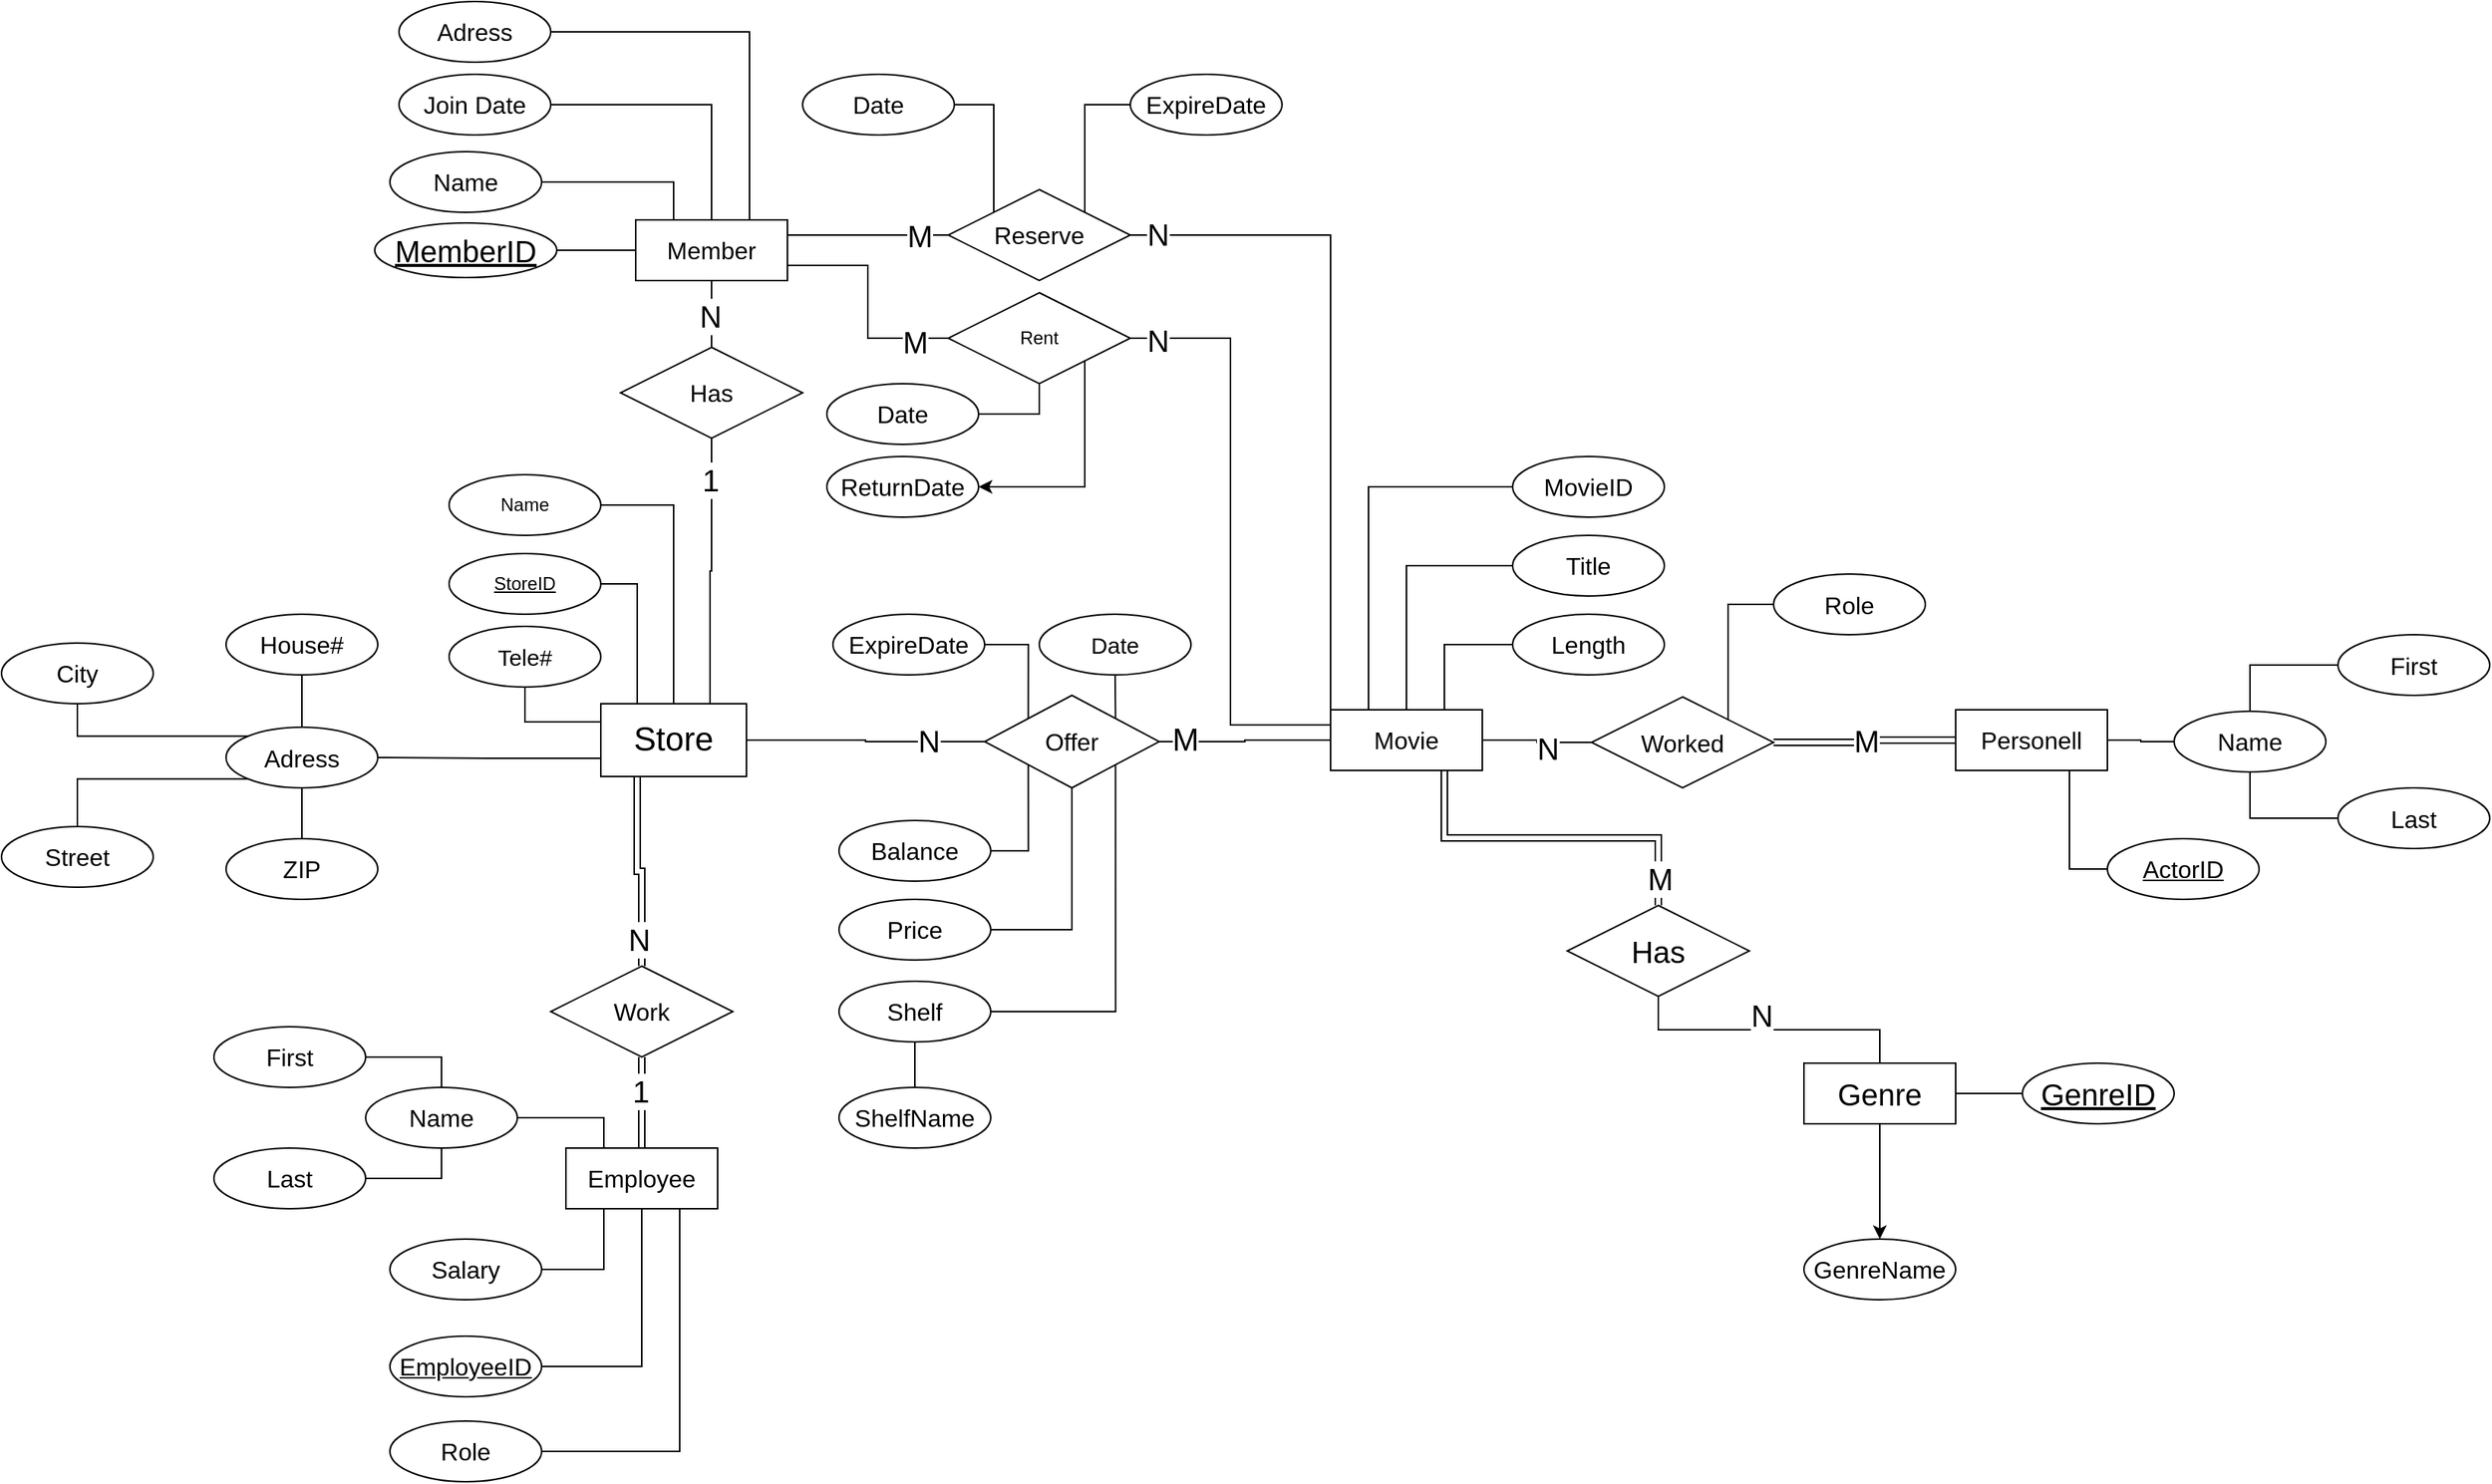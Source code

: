 <mxfile version="28.2.0">
  <diagram name="Sida-1" id="f8w5I-yGZrrWHKU5yhE_">
    <mxGraphModel dx="2053" dy="1896" grid="1" gridSize="12" guides="1" tooltips="1" connect="1" arrows="1" fold="1" page="1" pageScale="1" pageWidth="827" pageHeight="1169" math="0" shadow="0">
      <root>
        <mxCell id="0" />
        <mxCell id="1" parent="0" />
        <mxCell id="-gFtQ6SPpKlM3vbzV3f1-5" style="edgeStyle=orthogonalEdgeStyle;rounded=0;orthogonalLoop=1;jettySize=auto;html=1;exitX=0.5;exitY=0;exitDx=0;exitDy=0;entryX=0.5;entryY=0;entryDx=0;entryDy=0;endArrow=none;endFill=0;" edge="1" parent="1" source="-gFtQ6SPpKlM3vbzV3f1-2" target="-gFtQ6SPpKlM3vbzV3f1-2">
          <mxGeometry relative="1" as="geometry" />
        </mxCell>
        <mxCell id="-gFtQ6SPpKlM3vbzV3f1-76" style="edgeStyle=orthogonalEdgeStyle;rounded=0;orthogonalLoop=1;jettySize=auto;html=1;exitX=0;exitY=0.25;exitDx=0;exitDy=0;entryX=0.5;entryY=1;entryDx=0;entryDy=0;endArrow=none;endFill=0;" edge="1" parent="1" source="-gFtQ6SPpKlM3vbzV3f1-2" target="-gFtQ6SPpKlM3vbzV3f1-7">
          <mxGeometry relative="1" as="geometry" />
        </mxCell>
        <mxCell id="-gFtQ6SPpKlM3vbzV3f1-77" style="edgeStyle=orthogonalEdgeStyle;rounded=0;orthogonalLoop=1;jettySize=auto;html=1;exitX=0.25;exitY=0;exitDx=0;exitDy=0;entryX=1;entryY=0.5;entryDx=0;entryDy=0;endArrow=none;endFill=0;" edge="1" parent="1" source="-gFtQ6SPpKlM3vbzV3f1-2" target="-gFtQ6SPpKlM3vbzV3f1-15">
          <mxGeometry relative="1" as="geometry" />
        </mxCell>
        <mxCell id="-gFtQ6SPpKlM3vbzV3f1-393" style="edgeStyle=orthogonalEdgeStyle;rounded=0;orthogonalLoop=1;jettySize=auto;html=1;exitX=0;exitY=0.75;exitDx=0;exitDy=0;entryX=1;entryY=0.5;entryDx=0;entryDy=0;endArrow=none;endFill=0;" edge="1" parent="1" source="-gFtQ6SPpKlM3vbzV3f1-2" target="-gFtQ6SPpKlM3vbzV3f1-392">
          <mxGeometry relative="1" as="geometry" />
        </mxCell>
        <mxCell id="-gFtQ6SPpKlM3vbzV3f1-398" style="edgeStyle=orthogonalEdgeStyle;rounded=0;orthogonalLoop=1;jettySize=auto;html=1;exitX=0.5;exitY=0;exitDx=0;exitDy=0;entryX=1;entryY=0.5;entryDx=0;entryDy=0;endArrow=none;endFill=0;" edge="1" parent="1" source="-gFtQ6SPpKlM3vbzV3f1-2" target="-gFtQ6SPpKlM3vbzV3f1-14">
          <mxGeometry relative="1" as="geometry" />
        </mxCell>
        <mxCell id="-gFtQ6SPpKlM3vbzV3f1-436" style="edgeStyle=orthogonalEdgeStyle;rounded=0;orthogonalLoop=1;jettySize=auto;html=1;exitX=1;exitY=0.5;exitDx=0;exitDy=0;entryX=0;entryY=0.5;entryDx=0;entryDy=0;endArrow=none;endFill=0;" edge="1" parent="1" source="-gFtQ6SPpKlM3vbzV3f1-2" target="-gFtQ6SPpKlM3vbzV3f1-72">
          <mxGeometry relative="1" as="geometry" />
        </mxCell>
        <mxCell id="-gFtQ6SPpKlM3vbzV3f1-448" value="&lt;font style=&quot;font-size: 20px;&quot;&gt;N&lt;/font&gt;" style="edgeLabel;html=1;align=center;verticalAlign=middle;resizable=0;points=[];" vertex="1" connectable="0" parent="-gFtQ6SPpKlM3vbzV3f1-436">
          <mxGeometry x="0.528" y="1" relative="1" as="geometry">
            <mxPoint as="offset" />
          </mxGeometry>
        </mxCell>
        <mxCell id="-gFtQ6SPpKlM3vbzV3f1-438" style="edgeStyle=orthogonalEdgeStyle;rounded=0;orthogonalLoop=1;jettySize=auto;html=1;exitX=0.75;exitY=0;exitDx=0;exitDy=0;entryX=0.5;entryY=1;entryDx=0;entryDy=0;endArrow=none;endFill=0;" edge="1" parent="1" source="-gFtQ6SPpKlM3vbzV3f1-2" target="-gFtQ6SPpKlM3vbzV3f1-57">
          <mxGeometry relative="1" as="geometry" />
        </mxCell>
        <mxCell id="-gFtQ6SPpKlM3vbzV3f1-447" value="&lt;font&gt;1&lt;/font&gt;" style="edgeLabel;html=1;align=center;verticalAlign=middle;resizable=0;points=[];fontSize=20;" vertex="1" connectable="0" parent="-gFtQ6SPpKlM3vbzV3f1-438">
          <mxGeometry x="0.655" relative="1" as="geometry">
            <mxPoint x="-1" y="-4" as="offset" />
          </mxGeometry>
        </mxCell>
        <mxCell id="-gFtQ6SPpKlM3vbzV3f1-2" value="&lt;font style=&quot;font-size: 22px;&quot;&gt;Store&lt;/font&gt;" style="whiteSpace=wrap;html=1;align=center;" vertex="1" parent="1">
          <mxGeometry x="215" y="187" width="96" height="48" as="geometry" />
        </mxCell>
        <mxCell id="-gFtQ6SPpKlM3vbzV3f1-7" value="&lt;font style=&quot;font-size: 15px;&quot;&gt;Tele#&lt;/font&gt;" style="ellipse;whiteSpace=wrap;html=1;align=center;" vertex="1" parent="1">
          <mxGeometry x="115" y="136" width="100" height="40" as="geometry" />
        </mxCell>
        <mxCell id="-gFtQ6SPpKlM3vbzV3f1-14" value="Name" style="ellipse;whiteSpace=wrap;html=1;align=center;" vertex="1" parent="1">
          <mxGeometry x="115" y="36" width="100" height="40" as="geometry" />
        </mxCell>
        <mxCell id="-gFtQ6SPpKlM3vbzV3f1-15" value="&lt;u&gt;StoreID&lt;/u&gt;" style="ellipse;whiteSpace=wrap;html=1;align=center;" vertex="1" parent="1">
          <mxGeometry x="115" y="88" width="100" height="40" as="geometry" />
        </mxCell>
        <mxCell id="-gFtQ6SPpKlM3vbzV3f1-18" value="&lt;font style=&quot;font-size: 16px;&quot;&gt;Street&lt;/font&gt;" style="ellipse;whiteSpace=wrap;html=1;align=center;" vertex="1" parent="1">
          <mxGeometry x="-180" y="268" width="100" height="40" as="geometry" />
        </mxCell>
        <mxCell id="-gFtQ6SPpKlM3vbzV3f1-19" value="&lt;font style=&quot;font-size: 16px;&quot;&gt;City&lt;/font&gt;" style="ellipse;whiteSpace=wrap;html=1;align=center;" vertex="1" parent="1">
          <mxGeometry x="-180" y="147" width="100" height="40" as="geometry" />
        </mxCell>
        <mxCell id="-gFtQ6SPpKlM3vbzV3f1-28" value="&lt;font style=&quot;font-size: 16px;&quot;&gt;House#&lt;/font&gt;" style="ellipse;whiteSpace=wrap;html=1;align=center;" vertex="1" parent="1">
          <mxGeometry x="-32" y="128" width="100" height="40" as="geometry" />
        </mxCell>
        <mxCell id="-gFtQ6SPpKlM3vbzV3f1-31" value="&lt;font style=&quot;font-size: 16px;&quot;&gt;ZIP&lt;/font&gt;" style="ellipse;whiteSpace=wrap;html=1;align=center;" vertex="1" parent="1">
          <mxGeometry x="-32" y="276" width="100" height="40" as="geometry" />
        </mxCell>
        <mxCell id="-gFtQ6SPpKlM3vbzV3f1-51" style="edgeStyle=orthogonalEdgeStyle;rounded=0;orthogonalLoop=1;jettySize=auto;html=1;exitX=0.5;exitY=1;exitDx=0;exitDy=0;entryX=1;entryY=0.5;entryDx=0;entryDy=0;endArrow=none;endFill=0;" edge="1" parent="1" source="-gFtQ6SPpKlM3vbzV3f1-33" target="-gFtQ6SPpKlM3vbzV3f1-38">
          <mxGeometry relative="1" as="geometry" />
        </mxCell>
        <mxCell id="-gFtQ6SPpKlM3vbzV3f1-52" style="edgeStyle=orthogonalEdgeStyle;rounded=0;orthogonalLoop=1;jettySize=auto;html=1;exitX=0.25;exitY=1;exitDx=0;exitDy=0;entryX=1;entryY=0.5;entryDx=0;entryDy=0;endArrow=none;endFill=0;" edge="1" parent="1" source="-gFtQ6SPpKlM3vbzV3f1-33" target="-gFtQ6SPpKlM3vbzV3f1-46">
          <mxGeometry relative="1" as="geometry" />
        </mxCell>
        <mxCell id="-gFtQ6SPpKlM3vbzV3f1-55" style="edgeStyle=orthogonalEdgeStyle;rounded=0;orthogonalLoop=1;jettySize=auto;html=1;exitX=0.5;exitY=0;exitDx=0;exitDy=0;entryX=0.5;entryY=1;entryDx=0;entryDy=0;endArrow=none;endFill=0;shape=link;" edge="1" parent="1" source="-gFtQ6SPpKlM3vbzV3f1-33" target="-gFtQ6SPpKlM3vbzV3f1-35">
          <mxGeometry relative="1" as="geometry" />
        </mxCell>
        <mxCell id="-gFtQ6SPpKlM3vbzV3f1-81" value="1" style="edgeLabel;html=1;align=center;verticalAlign=middle;resizable=0;points=[];fontSize=20;" vertex="1" connectable="0" parent="-gFtQ6SPpKlM3vbzV3f1-55">
          <mxGeometry x="-0.126" y="1" relative="1" as="geometry">
            <mxPoint y="-12" as="offset" />
          </mxGeometry>
        </mxCell>
        <mxCell id="-gFtQ6SPpKlM3vbzV3f1-386" style="edgeStyle=orthogonalEdgeStyle;rounded=0;orthogonalLoop=1;jettySize=auto;html=1;exitX=0.25;exitY=0;exitDx=0;exitDy=0;entryX=1;entryY=0.5;entryDx=0;entryDy=0;endArrow=none;endFill=0;" edge="1" parent="1" source="-gFtQ6SPpKlM3vbzV3f1-33" target="-gFtQ6SPpKlM3vbzV3f1-385">
          <mxGeometry relative="1" as="geometry" />
        </mxCell>
        <mxCell id="-gFtQ6SPpKlM3vbzV3f1-411" style="edgeStyle=orthogonalEdgeStyle;rounded=0;orthogonalLoop=1;jettySize=auto;html=1;exitX=0.75;exitY=1;exitDx=0;exitDy=0;entryX=1;entryY=0.5;entryDx=0;entryDy=0;endArrow=none;endFill=0;" edge="1" parent="1" source="-gFtQ6SPpKlM3vbzV3f1-33" target="-gFtQ6SPpKlM3vbzV3f1-381">
          <mxGeometry relative="1" as="geometry" />
        </mxCell>
        <mxCell id="-gFtQ6SPpKlM3vbzV3f1-33" value="&lt;font style=&quot;font-size: 16px;&quot;&gt;Employee&lt;/font&gt;" style="whiteSpace=wrap;html=1;align=center;" vertex="1" parent="1">
          <mxGeometry x="192" y="480" width="100" height="40" as="geometry" />
        </mxCell>
        <mxCell id="-gFtQ6SPpKlM3vbzV3f1-56" style="edgeStyle=orthogonalEdgeStyle;rounded=0;orthogonalLoop=1;jettySize=auto;html=1;exitX=0.5;exitY=0;exitDx=0;exitDy=0;entryX=0.25;entryY=1;entryDx=0;entryDy=0;endArrow=none;endFill=0;shape=link;" edge="1" parent="1" source="-gFtQ6SPpKlM3vbzV3f1-35" target="-gFtQ6SPpKlM3vbzV3f1-2">
          <mxGeometry relative="1" as="geometry" />
        </mxCell>
        <mxCell id="-gFtQ6SPpKlM3vbzV3f1-80" value="&lt;font style=&quot;font-size: 20px;&quot;&gt;N&lt;/font&gt;" style="edgeLabel;html=1;align=center;verticalAlign=middle;resizable=0;points=[];" vertex="1" connectable="0" parent="-gFtQ6SPpKlM3vbzV3f1-56">
          <mxGeometry x="0.178" y="-1" relative="1" as="geometry">
            <mxPoint y="54" as="offset" />
          </mxGeometry>
        </mxCell>
        <mxCell id="-gFtQ6SPpKlM3vbzV3f1-35" value="&lt;font style=&quot;font-size: 16px;&quot;&gt;Work&lt;/font&gt;" style="shape=rhombus;perimeter=rhombusPerimeter;whiteSpace=wrap;html=1;align=center;" vertex="1" parent="1">
          <mxGeometry x="182" y="360" width="120" height="60" as="geometry" />
        </mxCell>
        <mxCell id="-gFtQ6SPpKlM3vbzV3f1-38" value="&lt;font style=&quot;font-size: 16px;&quot;&gt;&lt;u&gt;EmployeeID&lt;/u&gt;&lt;/font&gt;" style="ellipse;whiteSpace=wrap;html=1;align=center;" vertex="1" parent="1">
          <mxGeometry x="76" y="604" width="100" height="40" as="geometry" />
        </mxCell>
        <mxCell id="-gFtQ6SPpKlM3vbzV3f1-42" value="&lt;font style=&quot;font-size: 16px;&quot;&gt;First&lt;/font&gt;" style="ellipse;whiteSpace=wrap;html=1;align=center;" vertex="1" parent="1">
          <mxGeometry x="-40" y="400" width="100" height="40" as="geometry" />
        </mxCell>
        <mxCell id="-gFtQ6SPpKlM3vbzV3f1-44" value="&lt;font style=&quot;font-size: 16px;&quot;&gt;Last&lt;/font&gt;" style="ellipse;whiteSpace=wrap;html=1;align=center;" vertex="1" parent="1">
          <mxGeometry x="-40" y="480" width="100" height="40" as="geometry" />
        </mxCell>
        <mxCell id="-gFtQ6SPpKlM3vbzV3f1-46" value="&lt;font style=&quot;font-size: 16px;&quot;&gt;Salary&lt;/font&gt;" style="ellipse;whiteSpace=wrap;html=1;align=center;" vertex="1" parent="1">
          <mxGeometry x="76" y="540" width="100" height="40" as="geometry" />
        </mxCell>
        <mxCell id="-gFtQ6SPpKlM3vbzV3f1-439" style="edgeStyle=orthogonalEdgeStyle;rounded=0;orthogonalLoop=1;jettySize=auto;html=1;exitX=0.5;exitY=0;exitDx=0;exitDy=0;entryX=0.5;entryY=1;entryDx=0;entryDy=0;endArrow=none;endFill=0;" edge="1" parent="1" source="-gFtQ6SPpKlM3vbzV3f1-57" target="-gFtQ6SPpKlM3vbzV3f1-60">
          <mxGeometry relative="1" as="geometry" />
        </mxCell>
        <mxCell id="-gFtQ6SPpKlM3vbzV3f1-469" value="&lt;font style=&quot;font-size: 20px;&quot;&gt;N&lt;/font&gt;" style="edgeLabel;html=1;align=center;verticalAlign=middle;resizable=0;points=[];" vertex="1" connectable="0" parent="-gFtQ6SPpKlM3vbzV3f1-439">
          <mxGeometry x="0.059" y="3" relative="1" as="geometry">
            <mxPoint x="2" y="2" as="offset" />
          </mxGeometry>
        </mxCell>
        <mxCell id="-gFtQ6SPpKlM3vbzV3f1-57" value="&lt;font style=&quot;font-size: 16px;&quot;&gt;Has&lt;/font&gt;" style="shape=rhombus;perimeter=rhombusPerimeter;whiteSpace=wrap;html=1;align=center;" vertex="1" parent="1">
          <mxGeometry x="228" y="-48" width="120" height="60" as="geometry" />
        </mxCell>
        <mxCell id="-gFtQ6SPpKlM3vbzV3f1-442" style="edgeStyle=orthogonalEdgeStyle;rounded=0;orthogonalLoop=1;jettySize=auto;html=1;exitX=0.25;exitY=0;exitDx=0;exitDy=0;entryX=1;entryY=0.5;entryDx=0;entryDy=0;endArrow=none;endFill=0;" edge="1" parent="1" source="-gFtQ6SPpKlM3vbzV3f1-60" target="-gFtQ6SPpKlM3vbzV3f1-320">
          <mxGeometry relative="1" as="geometry" />
        </mxCell>
        <mxCell id="-gFtQ6SPpKlM3vbzV3f1-443" style="edgeStyle=orthogonalEdgeStyle;rounded=0;orthogonalLoop=1;jettySize=auto;html=1;exitX=0.5;exitY=0;exitDx=0;exitDy=0;entryX=1;entryY=0.5;entryDx=0;entryDy=0;endArrow=none;endFill=0;" edge="1" parent="1" source="-gFtQ6SPpKlM3vbzV3f1-60" target="-gFtQ6SPpKlM3vbzV3f1-328">
          <mxGeometry relative="1" as="geometry" />
        </mxCell>
        <mxCell id="-gFtQ6SPpKlM3vbzV3f1-444" style="edgeStyle=orthogonalEdgeStyle;rounded=0;orthogonalLoop=1;jettySize=auto;html=1;exitX=0.75;exitY=0;exitDx=0;exitDy=0;entryX=1;entryY=0.5;entryDx=0;entryDy=0;endArrow=none;endFill=0;" edge="1" parent="1" source="-gFtQ6SPpKlM3vbzV3f1-60" target="-gFtQ6SPpKlM3vbzV3f1-325">
          <mxGeometry relative="1" as="geometry" />
        </mxCell>
        <mxCell id="-gFtQ6SPpKlM3vbzV3f1-445" style="edgeStyle=orthogonalEdgeStyle;rounded=0;orthogonalLoop=1;jettySize=auto;html=1;exitX=0;exitY=0.5;exitDx=0;exitDy=0;entryX=1;entryY=0.5;entryDx=0;entryDy=0;endArrow=none;endFill=0;" edge="1" parent="1" source="-gFtQ6SPpKlM3vbzV3f1-60" target="-gFtQ6SPpKlM3vbzV3f1-178">
          <mxGeometry relative="1" as="geometry" />
        </mxCell>
        <mxCell id="-gFtQ6SPpKlM3vbzV3f1-461" style="edgeStyle=orthogonalEdgeStyle;rounded=0;orthogonalLoop=1;jettySize=auto;html=1;exitX=1;exitY=0.25;exitDx=0;exitDy=0;entryX=0;entryY=0.5;entryDx=0;entryDy=0;endArrow=none;endFill=0;" edge="1" parent="1" source="-gFtQ6SPpKlM3vbzV3f1-60" target="-gFtQ6SPpKlM3vbzV3f1-460">
          <mxGeometry relative="1" as="geometry" />
        </mxCell>
        <mxCell id="-gFtQ6SPpKlM3vbzV3f1-502" value="&lt;font style=&quot;font-size: 20px;&quot;&gt;M&lt;/font&gt;" style="edgeLabel;html=1;align=center;verticalAlign=middle;resizable=0;points=[];" vertex="1" connectable="0" parent="-gFtQ6SPpKlM3vbzV3f1-461">
          <mxGeometry x="0.644" y="-4" relative="1" as="geometry">
            <mxPoint y="-4" as="offset" />
          </mxGeometry>
        </mxCell>
        <mxCell id="-gFtQ6SPpKlM3vbzV3f1-488" style="edgeStyle=orthogonalEdgeStyle;rounded=0;orthogonalLoop=1;jettySize=auto;html=1;exitX=1;exitY=0.75;exitDx=0;exitDy=0;entryX=0;entryY=0.5;entryDx=0;entryDy=0;endArrow=none;endFill=0;" edge="1" parent="1" source="-gFtQ6SPpKlM3vbzV3f1-60" target="-gFtQ6SPpKlM3vbzV3f1-485">
          <mxGeometry relative="1" as="geometry" />
        </mxCell>
        <mxCell id="-gFtQ6SPpKlM3vbzV3f1-501" value="&lt;font style=&quot;font-size: 20px;&quot;&gt;M&lt;/font&gt;" style="edgeLabel;html=1;align=center;verticalAlign=middle;resizable=0;points=[];" vertex="1" connectable="0" parent="-gFtQ6SPpKlM3vbzV3f1-488">
          <mxGeometry x="0.709" y="-2" relative="1" as="geometry">
            <mxPoint as="offset" />
          </mxGeometry>
        </mxCell>
        <mxCell id="-gFtQ6SPpKlM3vbzV3f1-60" value="&lt;font style=&quot;font-size: 16px;&quot;&gt;Member&lt;/font&gt;" style="whiteSpace=wrap;html=1;align=center;" vertex="1" parent="1">
          <mxGeometry x="238" y="-132" width="100" height="40" as="geometry" />
        </mxCell>
        <mxCell id="-gFtQ6SPpKlM3vbzV3f1-437" style="edgeStyle=orthogonalEdgeStyle;rounded=0;orthogonalLoop=1;jettySize=auto;html=1;exitX=1;exitY=0.5;exitDx=0;exitDy=0;entryX=0;entryY=0.5;entryDx=0;entryDy=0;endArrow=none;endFill=0;" edge="1" parent="1" source="-gFtQ6SPpKlM3vbzV3f1-72" target="-gFtQ6SPpKlM3vbzV3f1-73">
          <mxGeometry relative="1" as="geometry" />
        </mxCell>
        <mxCell id="-gFtQ6SPpKlM3vbzV3f1-449" value="&lt;font style=&quot;font-size: 21px;&quot;&gt;M&lt;/font&gt;" style="edgeLabel;html=1;align=center;verticalAlign=middle;resizable=0;points=[];" vertex="1" connectable="0" parent="-gFtQ6SPpKlM3vbzV3f1-437">
          <mxGeometry x="-0.699" y="2" relative="1" as="geometry">
            <mxPoint as="offset" />
          </mxGeometry>
        </mxCell>
        <mxCell id="-gFtQ6SPpKlM3vbzV3f1-453" style="edgeStyle=orthogonalEdgeStyle;rounded=0;orthogonalLoop=1;jettySize=auto;html=1;exitX=0.5;exitY=1;exitDx=0;exitDy=0;entryX=1;entryY=0.5;entryDx=0;entryDy=0;endArrow=none;endFill=0;" edge="1" parent="1" source="-gFtQ6SPpKlM3vbzV3f1-72" target="-gFtQ6SPpKlM3vbzV3f1-452">
          <mxGeometry relative="1" as="geometry" />
        </mxCell>
        <mxCell id="-gFtQ6SPpKlM3vbzV3f1-456" style="edgeStyle=orthogonalEdgeStyle;rounded=0;orthogonalLoop=1;jettySize=auto;html=1;exitX=0;exitY=1;exitDx=0;exitDy=0;entryX=1;entryY=0.5;entryDx=0;entryDy=0;endArrow=none;endFill=0;" edge="1" parent="1" source="-gFtQ6SPpKlM3vbzV3f1-72" target="-gFtQ6SPpKlM3vbzV3f1-450">
          <mxGeometry relative="1" as="geometry" />
        </mxCell>
        <mxCell id="-gFtQ6SPpKlM3vbzV3f1-457" style="edgeStyle=orthogonalEdgeStyle;rounded=0;orthogonalLoop=1;jettySize=auto;html=1;exitX=1;exitY=1;exitDx=0;exitDy=0;entryX=1;entryY=0.5;entryDx=0;entryDy=0;endArrow=none;endFill=0;" edge="1" parent="1" source="-gFtQ6SPpKlM3vbzV3f1-72" target="-gFtQ6SPpKlM3vbzV3f1-454">
          <mxGeometry relative="1" as="geometry" />
        </mxCell>
        <mxCell id="-gFtQ6SPpKlM3vbzV3f1-478" style="edgeStyle=orthogonalEdgeStyle;rounded=0;orthogonalLoop=1;jettySize=auto;html=1;exitX=1;exitY=0;exitDx=0;exitDy=0;entryX=0.5;entryY=1;entryDx=0;entryDy=0;endArrow=none;endFill=0;" edge="1" parent="1" source="-gFtQ6SPpKlM3vbzV3f1-72" target="-gFtQ6SPpKlM3vbzV3f1-477">
          <mxGeometry relative="1" as="geometry" />
        </mxCell>
        <mxCell id="-gFtQ6SPpKlM3vbzV3f1-480" style="edgeStyle=orthogonalEdgeStyle;rounded=0;orthogonalLoop=1;jettySize=auto;html=1;exitX=0;exitY=0;exitDx=0;exitDy=0;entryX=1;entryY=0.5;entryDx=0;entryDy=0;endArrow=none;endFill=0;" edge="1" parent="1" source="-gFtQ6SPpKlM3vbzV3f1-72" target="-gFtQ6SPpKlM3vbzV3f1-479">
          <mxGeometry relative="1" as="geometry" />
        </mxCell>
        <mxCell id="-gFtQ6SPpKlM3vbzV3f1-72" value="&lt;span style=&quot;font-size: 16px;&quot;&gt;Offer&lt;/span&gt;" style="shape=rhombus;perimeter=rhombusPerimeter;whiteSpace=wrap;html=1;align=center;" vertex="1" parent="1">
          <mxGeometry x="468" y="181.5" width="115" height="61" as="geometry" />
        </mxCell>
        <mxCell id="-gFtQ6SPpKlM3vbzV3f1-218" style="edgeStyle=orthogonalEdgeStyle;rounded=0;orthogonalLoop=1;jettySize=auto;html=1;exitX=0.5;exitY=0;exitDx=0;exitDy=0;entryX=0;entryY=0.5;entryDx=0;entryDy=0;endArrow=none;endFill=0;" edge="1" parent="1" source="-gFtQ6SPpKlM3vbzV3f1-73" target="-gFtQ6SPpKlM3vbzV3f1-97">
          <mxGeometry relative="1" as="geometry" />
        </mxCell>
        <mxCell id="-gFtQ6SPpKlM3vbzV3f1-223" style="edgeStyle=orthogonalEdgeStyle;rounded=0;orthogonalLoop=1;jettySize=auto;html=1;exitX=0.75;exitY=0;exitDx=0;exitDy=0;entryX=0;entryY=0.5;entryDx=0;entryDy=0;endArrow=none;endFill=0;" edge="1" parent="1" source="-gFtQ6SPpKlM3vbzV3f1-73" target="-gFtQ6SPpKlM3vbzV3f1-95">
          <mxGeometry relative="1" as="geometry" />
        </mxCell>
        <mxCell id="-gFtQ6SPpKlM3vbzV3f1-224" style="edgeStyle=orthogonalEdgeStyle;rounded=0;orthogonalLoop=1;jettySize=auto;html=1;exitX=0.25;exitY=0;exitDx=0;exitDy=0;entryX=0;entryY=0.5;entryDx=0;entryDy=0;endArrow=none;endFill=0;" edge="1" parent="1" source="-gFtQ6SPpKlM3vbzV3f1-73" target="-gFtQ6SPpKlM3vbzV3f1-99">
          <mxGeometry relative="1" as="geometry" />
        </mxCell>
        <mxCell id="-gFtQ6SPpKlM3vbzV3f1-270" style="edgeStyle=orthogonalEdgeStyle;rounded=0;orthogonalLoop=1;jettySize=auto;html=1;exitX=0.75;exitY=1;exitDx=0;exitDy=0;entryX=0.5;entryY=0;entryDx=0;entryDy=0;endArrow=none;endFill=0;shape=link;" edge="1" parent="1" source="-gFtQ6SPpKlM3vbzV3f1-73" target="-gFtQ6SPpKlM3vbzV3f1-200">
          <mxGeometry relative="1" as="geometry" />
        </mxCell>
        <mxCell id="-gFtQ6SPpKlM3vbzV3f1-484" value="&lt;font style=&quot;font-size: 20px;&quot;&gt;M&lt;/font&gt;" style="edgeLabel;html=1;align=center;verticalAlign=middle;resizable=0;points=[];" vertex="1" connectable="0" parent="-gFtQ6SPpKlM3vbzV3f1-270">
          <mxGeometry x="0.838" y="1" relative="1" as="geometry">
            <mxPoint as="offset" />
          </mxGeometry>
        </mxCell>
        <mxCell id="-gFtQ6SPpKlM3vbzV3f1-73" value="&lt;font style=&quot;font-size: 16px;&quot;&gt;Movie&lt;/font&gt;" style="whiteSpace=wrap;html=1;align=center;" vertex="1" parent="1">
          <mxGeometry x="696" y="191" width="100" height="40" as="geometry" />
        </mxCell>
        <mxCell id="-gFtQ6SPpKlM3vbzV3f1-95" value="&lt;font style=&quot;font-size: 16px;&quot;&gt;Length&lt;/font&gt;" style="ellipse;whiteSpace=wrap;html=1;align=center;" vertex="1" parent="1">
          <mxGeometry x="816" y="128" width="100" height="40" as="geometry" />
        </mxCell>
        <mxCell id="-gFtQ6SPpKlM3vbzV3f1-97" value="&lt;font style=&quot;font-size: 16px;&quot;&gt;Title&lt;/font&gt;" style="ellipse;whiteSpace=wrap;html=1;align=center;" vertex="1" parent="1">
          <mxGeometry x="816" y="76" width="100" height="40" as="geometry" />
        </mxCell>
        <mxCell id="-gFtQ6SPpKlM3vbzV3f1-99" value="&lt;font style=&quot;font-size: 16px;&quot;&gt;MovieID&lt;/font&gt;" style="ellipse;whiteSpace=wrap;html=1;align=center;" vertex="1" parent="1">
          <mxGeometry x="816" y="24" width="100" height="40" as="geometry" />
        </mxCell>
        <mxCell id="-gFtQ6SPpKlM3vbzV3f1-104" style="edgeStyle=orthogonalEdgeStyle;rounded=0;orthogonalLoop=1;jettySize=auto;html=1;exitX=0;exitY=0.5;exitDx=0;exitDy=0;entryX=1;entryY=0.5;entryDx=0;entryDy=0;endArrow=none;endFill=0;" edge="1" parent="1" source="-gFtQ6SPpKlM3vbzV3f1-103" target="-gFtQ6SPpKlM3vbzV3f1-73">
          <mxGeometry relative="1" as="geometry" />
        </mxCell>
        <mxCell id="-gFtQ6SPpKlM3vbzV3f1-109" value="N" style="edgeLabel;html=1;align=center;verticalAlign=middle;resizable=0;points=[];fontSize=20;" vertex="1" connectable="0" parent="-gFtQ6SPpKlM3vbzV3f1-104">
          <mxGeometry x="-0.234" y="3" relative="1" as="geometry">
            <mxPoint x="-1" as="offset" />
          </mxGeometry>
        </mxCell>
        <mxCell id="-gFtQ6SPpKlM3vbzV3f1-487" style="edgeStyle=orthogonalEdgeStyle;rounded=0;orthogonalLoop=1;jettySize=auto;html=1;exitX=1;exitY=0;exitDx=0;exitDy=0;entryX=0;entryY=0.5;entryDx=0;entryDy=0;endArrow=none;endFill=0;" edge="1" parent="1" source="-gFtQ6SPpKlM3vbzV3f1-103" target="-gFtQ6SPpKlM3vbzV3f1-486">
          <mxGeometry relative="1" as="geometry" />
        </mxCell>
        <mxCell id="-gFtQ6SPpKlM3vbzV3f1-103" value="&lt;font style=&quot;font-size: 16px;&quot;&gt;Worked&lt;/font&gt;" style="shape=rhombus;perimeter=rhombusPerimeter;whiteSpace=wrap;html=1;align=center;" vertex="1" parent="1">
          <mxGeometry x="868" y="182.5" width="120" height="60" as="geometry" />
        </mxCell>
        <mxCell id="-gFtQ6SPpKlM3vbzV3f1-107" style="edgeStyle=orthogonalEdgeStyle;rounded=0;orthogonalLoop=1;jettySize=auto;html=1;exitX=0;exitY=0.5;exitDx=0;exitDy=0;entryX=1;entryY=0.5;entryDx=0;entryDy=0;endArrow=none;endFill=0;shape=link;" edge="1" parent="1" source="-gFtQ6SPpKlM3vbzV3f1-106" target="-gFtQ6SPpKlM3vbzV3f1-103">
          <mxGeometry relative="1" as="geometry" />
        </mxCell>
        <mxCell id="-gFtQ6SPpKlM3vbzV3f1-150" value="M" style="edgeLabel;html=1;align=center;verticalAlign=middle;resizable=0;points=[];fontSize=20;" vertex="1" connectable="0" parent="-gFtQ6SPpKlM3vbzV3f1-107">
          <mxGeometry x="-0.016" y="2" relative="1" as="geometry">
            <mxPoint x="-1" as="offset" />
          </mxGeometry>
        </mxCell>
        <mxCell id="-gFtQ6SPpKlM3vbzV3f1-407" style="edgeStyle=orthogonalEdgeStyle;rounded=0;orthogonalLoop=1;jettySize=auto;html=1;exitX=1;exitY=0.5;exitDx=0;exitDy=0;entryX=0;entryY=0.5;entryDx=0;entryDy=0;endArrow=none;endFill=0;" edge="1" parent="1" source="-gFtQ6SPpKlM3vbzV3f1-106" target="-gFtQ6SPpKlM3vbzV3f1-404">
          <mxGeometry relative="1" as="geometry" />
        </mxCell>
        <mxCell id="-gFtQ6SPpKlM3vbzV3f1-420" style="edgeStyle=orthogonalEdgeStyle;rounded=0;orthogonalLoop=1;jettySize=auto;html=1;exitX=0.75;exitY=1;exitDx=0;exitDy=0;entryX=0;entryY=0.5;entryDx=0;entryDy=0;endArrow=none;endFill=0;" edge="1" parent="1" source="-gFtQ6SPpKlM3vbzV3f1-106" target="-gFtQ6SPpKlM3vbzV3f1-117">
          <mxGeometry relative="1" as="geometry" />
        </mxCell>
        <mxCell id="-gFtQ6SPpKlM3vbzV3f1-106" value="&lt;font style=&quot;font-size: 16px;&quot;&gt;Personell&lt;/font&gt;" style="whiteSpace=wrap;html=1;align=center;" vertex="1" parent="1">
          <mxGeometry x="1108" y="191" width="100" height="40" as="geometry" />
        </mxCell>
        <mxCell id="-gFtQ6SPpKlM3vbzV3f1-117" value="&lt;font style=&quot;font-size: 16px;&quot;&gt;&lt;u&gt;ActorID&lt;/u&gt;&lt;/font&gt;" style="ellipse;whiteSpace=wrap;html=1;align=center;" vertex="1" parent="1">
          <mxGeometry x="1208" y="276" width="100" height="40" as="geometry" />
        </mxCell>
        <mxCell id="-gFtQ6SPpKlM3vbzV3f1-178" value="&lt;font style=&quot;font-size: 20px;&quot;&gt;&lt;u&gt;MemberID&lt;/u&gt;&lt;/font&gt;" style="ellipse;whiteSpace=wrap;html=1;align=center;" vertex="1" parent="1">
          <mxGeometry x="66" y="-130" width="120" height="36" as="geometry" />
        </mxCell>
        <mxCell id="-gFtQ6SPpKlM3vbzV3f1-186" value="&lt;font style=&quot;font-size: 20px;&quot;&gt;&lt;u&gt;GenreID&lt;/u&gt;&lt;/font&gt;" style="ellipse;whiteSpace=wrap;html=1;align=center;" vertex="1" parent="1">
          <mxGeometry x="1152" y="424" width="100" height="40" as="geometry" />
        </mxCell>
        <mxCell id="-gFtQ6SPpKlM3vbzV3f1-193" style="edgeStyle=orthogonalEdgeStyle;rounded=0;orthogonalLoop=1;jettySize=auto;html=1;exitX=1;exitY=0.5;exitDx=0;exitDy=0;entryX=0;entryY=0.5;entryDx=0;entryDy=0;endArrow=none;endFill=0;" edge="1" parent="1" source="-gFtQ6SPpKlM3vbzV3f1-191" target="-gFtQ6SPpKlM3vbzV3f1-186">
          <mxGeometry relative="1" as="geometry" />
        </mxCell>
        <mxCell id="-gFtQ6SPpKlM3vbzV3f1-504" style="edgeStyle=orthogonalEdgeStyle;rounded=0;orthogonalLoop=1;jettySize=auto;html=1;exitX=0.5;exitY=1;exitDx=0;exitDy=0;entryX=0.5;entryY=0;entryDx=0;entryDy=0;" edge="1" parent="1" source="-gFtQ6SPpKlM3vbzV3f1-191" target="-gFtQ6SPpKlM3vbzV3f1-503">
          <mxGeometry relative="1" as="geometry" />
        </mxCell>
        <mxCell id="-gFtQ6SPpKlM3vbzV3f1-191" value="&lt;font style=&quot;font-size: 20px;&quot;&gt;Genre&lt;/font&gt;" style="whiteSpace=wrap;html=1;align=center;" vertex="1" parent="1">
          <mxGeometry x="1008" y="424" width="100" height="40" as="geometry" />
        </mxCell>
        <mxCell id="-gFtQ6SPpKlM3vbzV3f1-272" style="edgeStyle=orthogonalEdgeStyle;rounded=0;orthogonalLoop=1;jettySize=auto;html=1;exitX=0.5;exitY=1;exitDx=0;exitDy=0;entryX=0.5;entryY=0;entryDx=0;entryDy=0;endArrow=none;endFill=0;" edge="1" parent="1" source="-gFtQ6SPpKlM3vbzV3f1-200" target="-gFtQ6SPpKlM3vbzV3f1-191">
          <mxGeometry relative="1" as="geometry" />
        </mxCell>
        <mxCell id="-gFtQ6SPpKlM3vbzV3f1-357" value="&lt;font style=&quot;font-size: 20px;&quot;&gt;N&lt;/font&gt;" style="edgeLabel;html=1;align=center;verticalAlign=middle;resizable=0;points=[];" vertex="1" connectable="0" parent="-gFtQ6SPpKlM3vbzV3f1-272">
          <mxGeometry x="-0.026" y="3" relative="1" as="geometry">
            <mxPoint x="-3" y="-7" as="offset" />
          </mxGeometry>
        </mxCell>
        <mxCell id="-gFtQ6SPpKlM3vbzV3f1-200" value="&lt;font style=&quot;font-size: 20px;&quot;&gt;Has&lt;/font&gt;" style="shape=rhombus;perimeter=rhombusPerimeter;whiteSpace=wrap;html=1;align=center;" vertex="1" parent="1">
          <mxGeometry x="852" y="320" width="120" height="60" as="geometry" />
        </mxCell>
        <mxCell id="-gFtQ6SPpKlM3vbzV3f1-320" value="&lt;font style=&quot;font-size: 16px;&quot;&gt;Name&lt;/font&gt;" style="ellipse;whiteSpace=wrap;html=1;align=center;" vertex="1" parent="1">
          <mxGeometry x="76" y="-177" width="100" height="40" as="geometry" />
        </mxCell>
        <mxCell id="-gFtQ6SPpKlM3vbzV3f1-325" value="&lt;font style=&quot;font-size: 16px;&quot;&gt;Adress&lt;/font&gt;" style="ellipse;whiteSpace=wrap;html=1;align=center;" vertex="1" parent="1">
          <mxGeometry x="82" y="-276" width="100" height="40" as="geometry" />
        </mxCell>
        <mxCell id="-gFtQ6SPpKlM3vbzV3f1-328" value="&lt;font style=&quot;font-size: 16px;&quot;&gt;Join Date&lt;/font&gt;" style="ellipse;whiteSpace=wrap;html=1;align=center;" vertex="1" parent="1">
          <mxGeometry x="82" y="-228" width="100" height="40" as="geometry" />
        </mxCell>
        <mxCell id="-gFtQ6SPpKlM3vbzV3f1-368" value="&lt;font style=&quot;font-size: 16px;&quot;&gt;First&lt;/font&gt;" style="ellipse;whiteSpace=wrap;html=1;align=center;" vertex="1" parent="1">
          <mxGeometry x="1360" y="141.5" width="100" height="40" as="geometry" />
        </mxCell>
        <mxCell id="-gFtQ6SPpKlM3vbzV3f1-370" value="&lt;font style=&quot;font-size: 16px;&quot;&gt;Last&lt;/font&gt;" style="ellipse;whiteSpace=wrap;html=1;align=center;" vertex="1" parent="1">
          <mxGeometry x="1360" y="242.5" width="100" height="40" as="geometry" />
        </mxCell>
        <mxCell id="-gFtQ6SPpKlM3vbzV3f1-381" value="&lt;font style=&quot;font-size: 16px;&quot;&gt;Role&lt;/font&gt;" style="ellipse;whiteSpace=wrap;html=1;align=center;" vertex="1" parent="1">
          <mxGeometry x="76" y="660" width="100" height="40" as="geometry" />
        </mxCell>
        <mxCell id="-gFtQ6SPpKlM3vbzV3f1-387" style="edgeStyle=orthogonalEdgeStyle;rounded=0;orthogonalLoop=1;jettySize=auto;html=1;exitX=0.5;exitY=0;exitDx=0;exitDy=0;entryX=1;entryY=0.5;entryDx=0;entryDy=0;endArrow=none;endFill=0;" edge="1" parent="1" source="-gFtQ6SPpKlM3vbzV3f1-385" target="-gFtQ6SPpKlM3vbzV3f1-42">
          <mxGeometry relative="1" as="geometry" />
        </mxCell>
        <mxCell id="-gFtQ6SPpKlM3vbzV3f1-389" style="edgeStyle=orthogonalEdgeStyle;rounded=0;orthogonalLoop=1;jettySize=auto;html=1;exitX=0.5;exitY=1;exitDx=0;exitDy=0;entryX=1;entryY=0.5;entryDx=0;entryDy=0;endArrow=none;endFill=0;" edge="1" parent="1" source="-gFtQ6SPpKlM3vbzV3f1-385" target="-gFtQ6SPpKlM3vbzV3f1-44">
          <mxGeometry relative="1" as="geometry" />
        </mxCell>
        <mxCell id="-gFtQ6SPpKlM3vbzV3f1-385" value="&lt;font style=&quot;font-size: 16px;&quot;&gt;Name&lt;/font&gt;" style="ellipse;whiteSpace=wrap;html=1;align=center;" vertex="1" parent="1">
          <mxGeometry x="60" y="440" width="100" height="40" as="geometry" />
        </mxCell>
        <mxCell id="-gFtQ6SPpKlM3vbzV3f1-394" style="edgeStyle=orthogonalEdgeStyle;rounded=0;orthogonalLoop=1;jettySize=auto;html=1;exitX=0.5;exitY=0;exitDx=0;exitDy=0;entryX=0.5;entryY=1;entryDx=0;entryDy=0;endArrow=none;endFill=0;" edge="1" parent="1" source="-gFtQ6SPpKlM3vbzV3f1-392" target="-gFtQ6SPpKlM3vbzV3f1-28">
          <mxGeometry relative="1" as="geometry" />
        </mxCell>
        <mxCell id="-gFtQ6SPpKlM3vbzV3f1-395" style="edgeStyle=orthogonalEdgeStyle;rounded=0;orthogonalLoop=1;jettySize=auto;html=1;exitX=0.5;exitY=1;exitDx=0;exitDy=0;entryX=0.5;entryY=0;entryDx=0;entryDy=0;endArrow=none;endFill=0;" edge="1" parent="1" source="-gFtQ6SPpKlM3vbzV3f1-392" target="-gFtQ6SPpKlM3vbzV3f1-31">
          <mxGeometry relative="1" as="geometry" />
        </mxCell>
        <mxCell id="-gFtQ6SPpKlM3vbzV3f1-396" style="edgeStyle=orthogonalEdgeStyle;rounded=0;orthogonalLoop=1;jettySize=auto;html=1;exitX=0;exitY=1;exitDx=0;exitDy=0;entryX=0.5;entryY=0;entryDx=0;entryDy=0;endArrow=none;endFill=0;" edge="1" parent="1" source="-gFtQ6SPpKlM3vbzV3f1-392" target="-gFtQ6SPpKlM3vbzV3f1-18">
          <mxGeometry relative="1" as="geometry" />
        </mxCell>
        <mxCell id="-gFtQ6SPpKlM3vbzV3f1-397" style="edgeStyle=orthogonalEdgeStyle;rounded=0;orthogonalLoop=1;jettySize=auto;html=1;exitX=0;exitY=0;exitDx=0;exitDy=0;entryX=0.5;entryY=1;entryDx=0;entryDy=0;endArrow=none;endFill=0;" edge="1" parent="1" source="-gFtQ6SPpKlM3vbzV3f1-392" target="-gFtQ6SPpKlM3vbzV3f1-19">
          <mxGeometry relative="1" as="geometry" />
        </mxCell>
        <mxCell id="-gFtQ6SPpKlM3vbzV3f1-392" value="&lt;font style=&quot;font-size: 16px;&quot;&gt;Adress&lt;/font&gt;" style="ellipse;whiteSpace=wrap;html=1;align=center;" vertex="1" parent="1">
          <mxGeometry x="-32" y="202.5" width="100" height="40" as="geometry" />
        </mxCell>
        <mxCell id="-gFtQ6SPpKlM3vbzV3f1-408" style="edgeStyle=orthogonalEdgeStyle;rounded=0;orthogonalLoop=1;jettySize=auto;html=1;exitX=0.5;exitY=0;exitDx=0;exitDy=0;entryX=0;entryY=0.5;entryDx=0;entryDy=0;endArrow=none;endFill=0;" edge="1" parent="1" source="-gFtQ6SPpKlM3vbzV3f1-404" target="-gFtQ6SPpKlM3vbzV3f1-368">
          <mxGeometry relative="1" as="geometry" />
        </mxCell>
        <mxCell id="-gFtQ6SPpKlM3vbzV3f1-409" style="edgeStyle=orthogonalEdgeStyle;rounded=0;orthogonalLoop=1;jettySize=auto;html=1;exitX=0.5;exitY=1;exitDx=0;exitDy=0;entryX=0;entryY=0.5;entryDx=0;entryDy=0;endArrow=none;endFill=0;" edge="1" parent="1" source="-gFtQ6SPpKlM3vbzV3f1-404" target="-gFtQ6SPpKlM3vbzV3f1-370">
          <mxGeometry relative="1" as="geometry" />
        </mxCell>
        <mxCell id="-gFtQ6SPpKlM3vbzV3f1-404" value="&lt;font style=&quot;font-size: 16px;&quot;&gt;Name&lt;/font&gt;" style="ellipse;whiteSpace=wrap;html=1;align=center;" vertex="1" parent="1">
          <mxGeometry x="1252" y="192" width="100" height="40" as="geometry" />
        </mxCell>
        <mxCell id="-gFtQ6SPpKlM3vbzV3f1-450" value="&lt;font style=&quot;font-size: 16px;&quot;&gt;Balance&lt;/font&gt;" style="ellipse;whiteSpace=wrap;html=1;align=center;" vertex="1" parent="1">
          <mxGeometry x="372" y="264" width="100" height="40" as="geometry" />
        </mxCell>
        <mxCell id="-gFtQ6SPpKlM3vbzV3f1-452" value="&lt;font style=&quot;font-size: 16px;&quot;&gt;Price&lt;/font&gt;" style="ellipse;whiteSpace=wrap;html=1;align=center;" vertex="1" parent="1">
          <mxGeometry x="372" y="316" width="100" height="40" as="geometry" />
        </mxCell>
        <mxCell id="-gFtQ6SPpKlM3vbzV3f1-459" style="edgeStyle=orthogonalEdgeStyle;rounded=0;orthogonalLoop=1;jettySize=auto;html=1;exitX=0.5;exitY=1;exitDx=0;exitDy=0;entryX=0.5;entryY=0;entryDx=0;entryDy=0;endArrow=none;endFill=0;" edge="1" parent="1" source="-gFtQ6SPpKlM3vbzV3f1-454" target="-gFtQ6SPpKlM3vbzV3f1-458">
          <mxGeometry relative="1" as="geometry" />
        </mxCell>
        <mxCell id="-gFtQ6SPpKlM3vbzV3f1-454" value="&lt;font style=&quot;font-size: 16px;&quot;&gt;Shelf&lt;/font&gt;" style="ellipse;whiteSpace=wrap;html=1;align=center;" vertex="1" parent="1">
          <mxGeometry x="372" y="370" width="100" height="40" as="geometry" />
        </mxCell>
        <mxCell id="-gFtQ6SPpKlM3vbzV3f1-458" value="&lt;font style=&quot;font-size: 16px;&quot;&gt;ShelfName&lt;/font&gt;" style="ellipse;whiteSpace=wrap;html=1;align=center;" vertex="1" parent="1">
          <mxGeometry x="372" y="440" width="100" height="40" as="geometry" />
        </mxCell>
        <mxCell id="-gFtQ6SPpKlM3vbzV3f1-462" style="edgeStyle=orthogonalEdgeStyle;rounded=0;orthogonalLoop=1;jettySize=auto;html=1;exitX=1;exitY=0.5;exitDx=0;exitDy=0;entryX=0;entryY=0;entryDx=0;entryDy=0;endArrow=none;endFill=0;" edge="1" parent="1" source="-gFtQ6SPpKlM3vbzV3f1-460" target="-gFtQ6SPpKlM3vbzV3f1-73">
          <mxGeometry relative="1" as="geometry" />
        </mxCell>
        <mxCell id="-gFtQ6SPpKlM3vbzV3f1-468" value="&lt;font style=&quot;font-size: 20px;&quot;&gt;N&lt;/font&gt;" style="edgeLabel;html=1;align=center;verticalAlign=middle;resizable=0;points=[];" vertex="1" connectable="0" parent="-gFtQ6SPpKlM3vbzV3f1-462">
          <mxGeometry x="-0.922" y="1" relative="1" as="geometry">
            <mxPoint as="offset" />
          </mxGeometry>
        </mxCell>
        <mxCell id="-gFtQ6SPpKlM3vbzV3f1-464" style="edgeStyle=orthogonalEdgeStyle;rounded=0;orthogonalLoop=1;jettySize=auto;html=1;exitX=0;exitY=0;exitDx=0;exitDy=0;entryX=1;entryY=0.5;entryDx=0;entryDy=0;endArrow=none;endFill=0;" edge="1" parent="1" source="-gFtQ6SPpKlM3vbzV3f1-460" target="-gFtQ6SPpKlM3vbzV3f1-463">
          <mxGeometry relative="1" as="geometry" />
        </mxCell>
        <mxCell id="-gFtQ6SPpKlM3vbzV3f1-466" style="edgeStyle=orthogonalEdgeStyle;rounded=0;orthogonalLoop=1;jettySize=auto;html=1;exitX=1;exitY=0;exitDx=0;exitDy=0;entryX=0;entryY=0.5;entryDx=0;entryDy=0;endArrow=none;endFill=0;" edge="1" parent="1" source="-gFtQ6SPpKlM3vbzV3f1-460" target="-gFtQ6SPpKlM3vbzV3f1-465">
          <mxGeometry relative="1" as="geometry" />
        </mxCell>
        <mxCell id="-gFtQ6SPpKlM3vbzV3f1-460" value="&lt;font style=&quot;font-size: 16px;&quot;&gt;Reserve&lt;/font&gt;" style="shape=rhombus;perimeter=rhombusPerimeter;whiteSpace=wrap;html=1;align=center;" vertex="1" parent="1">
          <mxGeometry x="444" y="-152" width="120" height="60" as="geometry" />
        </mxCell>
        <mxCell id="-gFtQ6SPpKlM3vbzV3f1-463" value="&lt;font style=&quot;font-size: 16px;&quot;&gt;Date&lt;/font&gt;" style="ellipse;whiteSpace=wrap;html=1;align=center;" vertex="1" parent="1">
          <mxGeometry x="348" y="-228" width="100" height="40" as="geometry" />
        </mxCell>
        <mxCell id="-gFtQ6SPpKlM3vbzV3f1-465" value="&lt;font style=&quot;font-size: 16px;&quot;&gt;ExpireDate&lt;/font&gt;" style="ellipse;whiteSpace=wrap;html=1;align=center;" vertex="1" parent="1">
          <mxGeometry x="564" y="-228" width="100" height="40" as="geometry" />
        </mxCell>
        <mxCell id="-gFtQ6SPpKlM3vbzV3f1-477" value="&lt;font style=&quot;font-size: 15px;&quot;&gt;Date&lt;/font&gt;" style="ellipse;whiteSpace=wrap;html=1;align=center;" vertex="1" parent="1">
          <mxGeometry x="504" y="128" width="100" height="40" as="geometry" />
        </mxCell>
        <mxCell id="-gFtQ6SPpKlM3vbzV3f1-479" value="&lt;font style=&quot;font-size: 16px;&quot;&gt;ExpireDate&lt;/font&gt;" style="ellipse;whiteSpace=wrap;html=1;align=center;" vertex="1" parent="1">
          <mxGeometry x="368" y="128" width="100" height="40" as="geometry" />
        </mxCell>
        <mxCell id="-gFtQ6SPpKlM3vbzV3f1-490" style="edgeStyle=orthogonalEdgeStyle;rounded=0;orthogonalLoop=1;jettySize=auto;html=1;exitX=1;exitY=0.5;exitDx=0;exitDy=0;entryX=0;entryY=0.25;entryDx=0;entryDy=0;endArrow=none;endFill=0;" edge="1" parent="1" source="-gFtQ6SPpKlM3vbzV3f1-485" target="-gFtQ6SPpKlM3vbzV3f1-73">
          <mxGeometry relative="1" as="geometry" />
        </mxCell>
        <mxCell id="-gFtQ6SPpKlM3vbzV3f1-500" value="&lt;font style=&quot;font-size: 20px;&quot;&gt;N&lt;/font&gt;" style="edgeLabel;html=1;align=center;verticalAlign=middle;resizable=0;points=[];" vertex="1" connectable="0" parent="-gFtQ6SPpKlM3vbzV3f1-490">
          <mxGeometry x="-0.909" y="-1" relative="1" as="geometry">
            <mxPoint as="offset" />
          </mxGeometry>
        </mxCell>
        <mxCell id="-gFtQ6SPpKlM3vbzV3f1-496" style="edgeStyle=orthogonalEdgeStyle;rounded=0;orthogonalLoop=1;jettySize=auto;html=1;exitX=0.5;exitY=1;exitDx=0;exitDy=0;entryX=1;entryY=0.5;entryDx=0;entryDy=0;endArrow=none;endFill=0;" edge="1" parent="1" source="-gFtQ6SPpKlM3vbzV3f1-485" target="-gFtQ6SPpKlM3vbzV3f1-491">
          <mxGeometry relative="1" as="geometry" />
        </mxCell>
        <mxCell id="-gFtQ6SPpKlM3vbzV3f1-497" style="edgeStyle=orthogonalEdgeStyle;rounded=0;orthogonalLoop=1;jettySize=auto;html=1;exitX=1;exitY=1;exitDx=0;exitDy=0;entryX=1;entryY=0.5;entryDx=0;entryDy=0;" edge="1" parent="1" source="-gFtQ6SPpKlM3vbzV3f1-485" target="-gFtQ6SPpKlM3vbzV3f1-492">
          <mxGeometry relative="1" as="geometry" />
        </mxCell>
        <mxCell id="-gFtQ6SPpKlM3vbzV3f1-485" value="Rent" style="shape=rhombus;perimeter=rhombusPerimeter;whiteSpace=wrap;html=1;align=center;" vertex="1" parent="1">
          <mxGeometry x="444" y="-84" width="120" height="60" as="geometry" />
        </mxCell>
        <mxCell id="-gFtQ6SPpKlM3vbzV3f1-486" value="&lt;font style=&quot;font-size: 16px;&quot;&gt;Role&lt;/font&gt;" style="ellipse;whiteSpace=wrap;html=1;align=center;" vertex="1" parent="1">
          <mxGeometry x="988" y="101.5" width="100" height="40" as="geometry" />
        </mxCell>
        <mxCell id="-gFtQ6SPpKlM3vbzV3f1-491" value="&lt;font style=&quot;font-size: 16px;&quot;&gt;Date&lt;/font&gt;" style="ellipse;whiteSpace=wrap;html=1;align=center;" vertex="1" parent="1">
          <mxGeometry x="364" y="-24" width="100" height="40" as="geometry" />
        </mxCell>
        <mxCell id="-gFtQ6SPpKlM3vbzV3f1-492" value="&lt;font style=&quot;font-size: 16px;&quot;&gt;ReturnDate&lt;/font&gt;" style="ellipse;whiteSpace=wrap;html=1;align=center;" vertex="1" parent="1">
          <mxGeometry x="364" y="24" width="100" height="40" as="geometry" />
        </mxCell>
        <mxCell id="-gFtQ6SPpKlM3vbzV3f1-503" value="&lt;font style=&quot;font-size: 16px;&quot;&gt;GenreName&lt;/font&gt;" style="ellipse;whiteSpace=wrap;html=1;align=center;" vertex="1" parent="1">
          <mxGeometry x="1008" y="540" width="100" height="40" as="geometry" />
        </mxCell>
      </root>
    </mxGraphModel>
  </diagram>
</mxfile>
